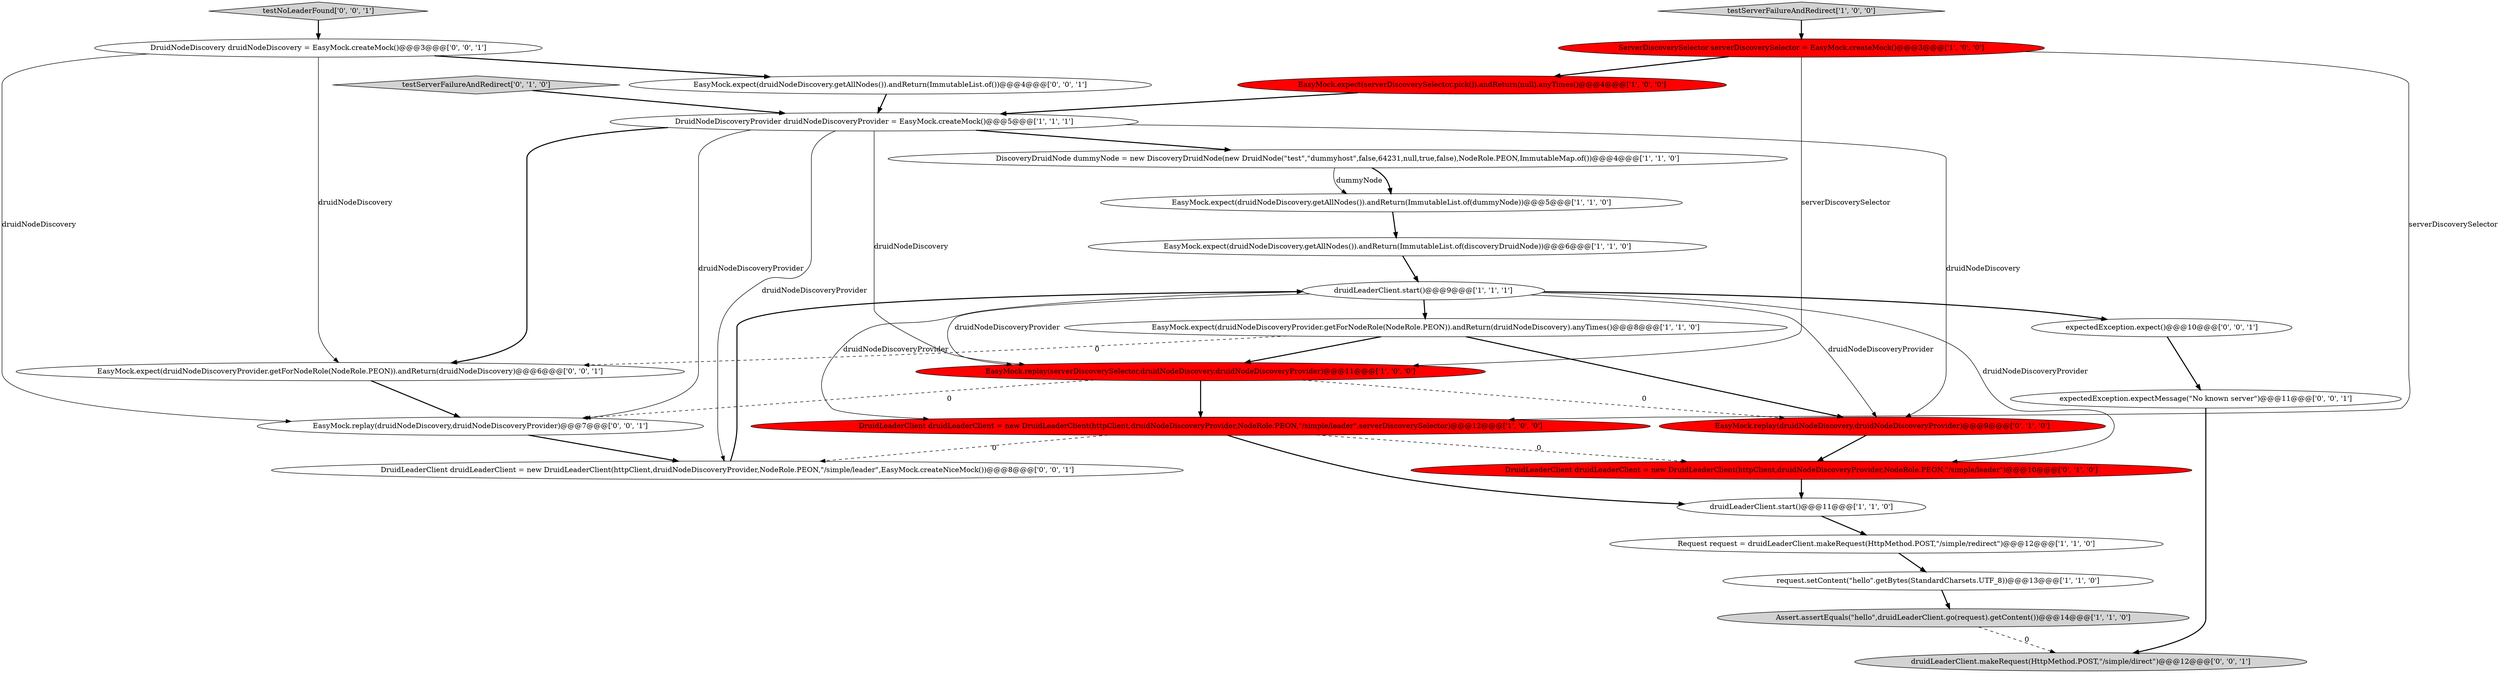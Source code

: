 digraph {
0 [style = filled, label = "druidLeaderClient.start()@@@9@@@['1', '1', '1']", fillcolor = white, shape = ellipse image = "AAA0AAABBB1BBB"];
21 [style = filled, label = "EasyMock.expect(druidNodeDiscoveryProvider.getForNodeRole(NodeRole.PEON)).andReturn(druidNodeDiscovery)@@@6@@@['0', '0', '1']", fillcolor = white, shape = ellipse image = "AAA0AAABBB3BBB"];
1 [style = filled, label = "Assert.assertEquals(\"hello\",druidLeaderClient.go(request).getContent())@@@14@@@['1', '1', '0']", fillcolor = lightgray, shape = ellipse image = "AAA0AAABBB1BBB"];
7 [style = filled, label = "DruidNodeDiscoveryProvider druidNodeDiscoveryProvider = EasyMock.createMock()@@@5@@@['1', '1', '1']", fillcolor = white, shape = ellipse image = "AAA0AAABBB1BBB"];
5 [style = filled, label = "druidLeaderClient.start()@@@11@@@['1', '1', '0']", fillcolor = white, shape = ellipse image = "AAA0AAABBB1BBB"];
24 [style = filled, label = "testNoLeaderFound['0', '0', '1']", fillcolor = lightgray, shape = diamond image = "AAA0AAABBB3BBB"];
25 [style = filled, label = "DruidLeaderClient druidLeaderClient = new DruidLeaderClient(httpClient,druidNodeDiscoveryProvider,NodeRole.PEON,\"/simple/leader\",EasyMock.createNiceMock())@@@8@@@['0', '0', '1']", fillcolor = white, shape = ellipse image = "AAA0AAABBB3BBB"];
3 [style = filled, label = "EasyMock.expect(druidNodeDiscovery.getAllNodes()).andReturn(ImmutableList.of(discoveryDruidNode))@@@6@@@['1', '1', '0']", fillcolor = white, shape = ellipse image = "AAA0AAABBB1BBB"];
10 [style = filled, label = "DruidLeaderClient druidLeaderClient = new DruidLeaderClient(httpClient,druidNodeDiscoveryProvider,NodeRole.PEON,\"/simple/leader\",serverDiscoverySelector)@@@12@@@['1', '0', '0']", fillcolor = red, shape = ellipse image = "AAA1AAABBB1BBB"];
11 [style = filled, label = "EasyMock.expect(druidNodeDiscovery.getAllNodes()).andReturn(ImmutableList.of(dummyNode))@@@5@@@['1', '1', '0']", fillcolor = white, shape = ellipse image = "AAA0AAABBB1BBB"];
4 [style = filled, label = "EasyMock.replay(serverDiscoverySelector,druidNodeDiscovery,druidNodeDiscoveryProvider)@@@11@@@['1', '0', '0']", fillcolor = red, shape = ellipse image = "AAA1AAABBB1BBB"];
17 [style = filled, label = "EasyMock.replay(druidNodeDiscovery,druidNodeDiscoveryProvider)@@@9@@@['0', '1', '0']", fillcolor = red, shape = ellipse image = "AAA1AAABBB2BBB"];
20 [style = filled, label = "EasyMock.expect(druidNodeDiscovery.getAllNodes()).andReturn(ImmutableList.of())@@@4@@@['0', '0', '1']", fillcolor = white, shape = ellipse image = "AAA0AAABBB3BBB"];
26 [style = filled, label = "expectedException.expect()@@@10@@@['0', '0', '1']", fillcolor = white, shape = ellipse image = "AAA0AAABBB3BBB"];
2 [style = filled, label = "ServerDiscoverySelector serverDiscoverySelector = EasyMock.createMock()@@@3@@@['1', '0', '0']", fillcolor = red, shape = ellipse image = "AAA1AAABBB1BBB"];
23 [style = filled, label = "druidLeaderClient.makeRequest(HttpMethod.POST,\"/simple/direct\")@@@12@@@['0', '0', '1']", fillcolor = lightgray, shape = ellipse image = "AAA0AAABBB3BBB"];
13 [style = filled, label = "request.setContent(\"hello\".getBytes(StandardCharsets.UTF_8))@@@13@@@['1', '1', '0']", fillcolor = white, shape = ellipse image = "AAA0AAABBB1BBB"];
12 [style = filled, label = "EasyMock.expect(serverDiscoverySelector.pick()).andReturn(null).anyTimes()@@@4@@@['1', '0', '0']", fillcolor = red, shape = ellipse image = "AAA1AAABBB1BBB"];
6 [style = filled, label = "DiscoveryDruidNode dummyNode = new DiscoveryDruidNode(new DruidNode(\"test\",\"dummyhost\",false,64231,null,true,false),NodeRole.PEON,ImmutableMap.of())@@@4@@@['1', '1', '0']", fillcolor = white, shape = ellipse image = "AAA0AAABBB1BBB"];
16 [style = filled, label = "testServerFailureAndRedirect['0', '1', '0']", fillcolor = lightgray, shape = diamond image = "AAA0AAABBB2BBB"];
14 [style = filled, label = "testServerFailureAndRedirect['1', '0', '0']", fillcolor = lightgray, shape = diamond image = "AAA0AAABBB1BBB"];
9 [style = filled, label = "EasyMock.expect(druidNodeDiscoveryProvider.getForNodeRole(NodeRole.PEON)).andReturn(druidNodeDiscovery).anyTimes()@@@8@@@['1', '1', '0']", fillcolor = white, shape = ellipse image = "AAA0AAABBB1BBB"];
15 [style = filled, label = "DruidLeaderClient druidLeaderClient = new DruidLeaderClient(httpClient,druidNodeDiscoveryProvider,NodeRole.PEON,\"/simple/leader\")@@@10@@@['0', '1', '0']", fillcolor = red, shape = ellipse image = "AAA1AAABBB2BBB"];
18 [style = filled, label = "DruidNodeDiscovery druidNodeDiscovery = EasyMock.createMock()@@@3@@@['0', '0', '1']", fillcolor = white, shape = ellipse image = "AAA0AAABBB3BBB"];
22 [style = filled, label = "EasyMock.replay(druidNodeDiscovery,druidNodeDiscoveryProvider)@@@7@@@['0', '0', '1']", fillcolor = white, shape = ellipse image = "AAA0AAABBB3BBB"];
8 [style = filled, label = "Request request = druidLeaderClient.makeRequest(HttpMethod.POST,\"/simple/redirect\")@@@12@@@['1', '1', '0']", fillcolor = white, shape = ellipse image = "AAA0AAABBB1BBB"];
19 [style = filled, label = "expectedException.expectMessage(\"No known server\")@@@11@@@['0', '0', '1']", fillcolor = white, shape = ellipse image = "AAA0AAABBB3BBB"];
25->0 [style = bold, label=""];
10->15 [style = dashed, label="0"];
4->10 [style = bold, label=""];
5->8 [style = bold, label=""];
22->25 [style = bold, label=""];
0->9 [style = bold, label=""];
0->26 [style = bold, label=""];
4->17 [style = dashed, label="0"];
9->4 [style = bold, label=""];
16->7 [style = bold, label=""];
9->17 [style = bold, label=""];
2->10 [style = solid, label="serverDiscoverySelector"];
4->22 [style = dashed, label="0"];
0->4 [style = solid, label="druidNodeDiscoveryProvider"];
26->19 [style = bold, label=""];
24->18 [style = bold, label=""];
12->7 [style = bold, label=""];
13->1 [style = bold, label=""];
3->0 [style = bold, label=""];
15->5 [style = bold, label=""];
2->12 [style = bold, label=""];
18->22 [style = solid, label="druidNodeDiscovery"];
18->20 [style = bold, label=""];
10->5 [style = bold, label=""];
2->4 [style = solid, label="serverDiscoverySelector"];
11->3 [style = bold, label=""];
21->22 [style = bold, label=""];
9->21 [style = dashed, label="0"];
19->23 [style = bold, label=""];
6->11 [style = bold, label=""];
7->6 [style = bold, label=""];
17->15 [style = bold, label=""];
18->21 [style = solid, label="druidNodeDiscovery"];
7->21 [style = bold, label=""];
7->4 [style = solid, label="druidNodeDiscovery"];
6->11 [style = solid, label="dummyNode"];
7->17 [style = solid, label="druidNodeDiscovery"];
14->2 [style = bold, label=""];
20->7 [style = bold, label=""];
0->17 [style = solid, label="druidNodeDiscoveryProvider"];
0->10 [style = solid, label="druidNodeDiscoveryProvider"];
0->15 [style = solid, label="druidNodeDiscoveryProvider"];
1->23 [style = dashed, label="0"];
10->25 [style = dashed, label="0"];
8->13 [style = bold, label=""];
7->22 [style = solid, label="druidNodeDiscoveryProvider"];
7->25 [style = solid, label="druidNodeDiscoveryProvider"];
}
